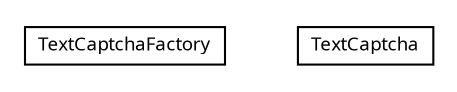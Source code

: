 #!/usr/local/bin/dot
#
# Class diagram 
# Generated by UmlGraph version 4.6 (http://www.spinellis.gr/sw/umlgraph)
#

digraph G {
	edge [fontname="arial",fontsize=10,labelfontname="arial",labelfontsize=10];
	node [fontname="arial",fontsize=10,shape=plaintext];
	// com.octo.captcha.text.TextCaptchaFactory
	c5335 [label=<<table border="0" cellborder="1" cellspacing="0" cellpadding="2" port="p" href="./TextCaptchaFactory.html">
		<tr><td><table border="0" cellspacing="0" cellpadding="1">
			<tr><td><font face="ariali"> TextCaptchaFactory </font></td></tr>
		</table></td></tr>
		</table>>, fontname="arial", fontcolor="black", fontsize=9.0];
	// com.octo.captcha.text.TextCaptcha
	c5336 [label=<<table border="0" cellborder="1" cellspacing="0" cellpadding="2" port="p" href="./TextCaptcha.html">
		<tr><td><table border="0" cellspacing="0" cellpadding="1">
			<tr><td><font face="ariali"> TextCaptcha </font></td></tr>
		</table></td></tr>
		</table>>, fontname="arial", fontcolor="black", fontsize=9.0];
}

